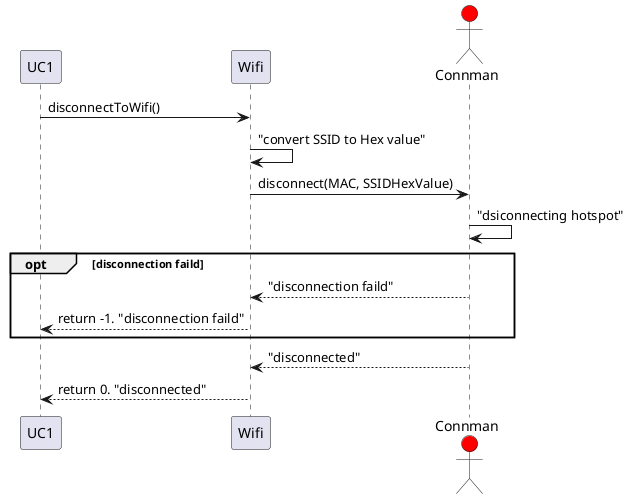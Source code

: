 @startuml
participant UC1
participant Wifi
actor Connman #red

UC1 -> Wifi : disconnectToWifi()
Wifi -> Wifi : "convert SSID to Hex value"
Wifi -> Connman : disconnect(MAC, SSIDHexValue)
Connman -> Connman : "dsiconnecting hotspot"
opt disconnection faild
    Connman --> Wifi : "disconnection faild"
    Wifi --> UC1 : return -1. "disconnection faild"
end
Connman --> Wifi : "disconnected"
Wifi --> UC1 : return 0. "disconnected"

@enduml